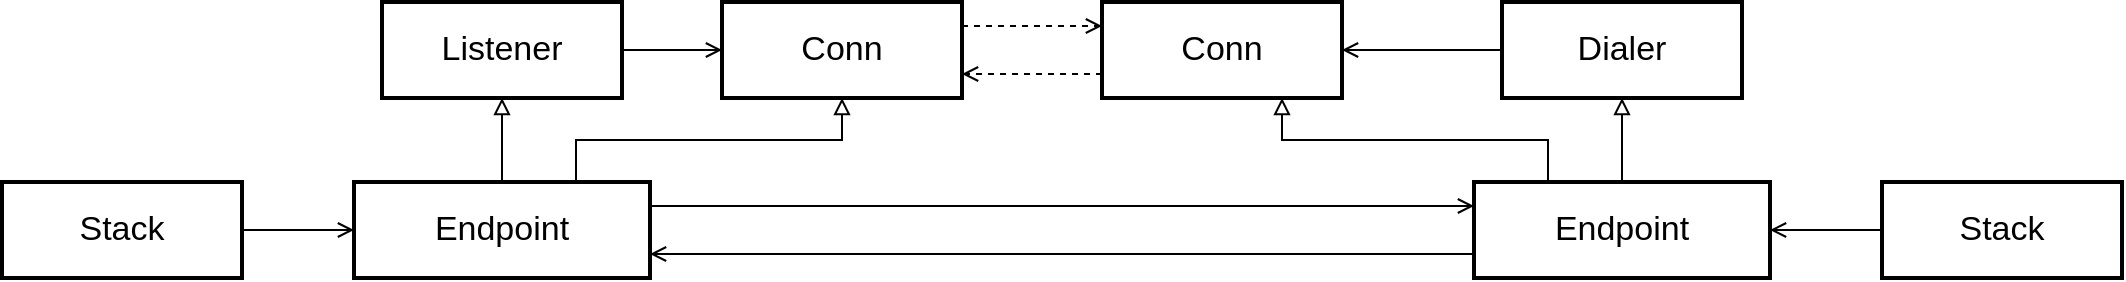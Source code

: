 <mxfile version="12.6.6" type="device"><diagram id="i0ZpYl83I4cT0myH880B" name="Page-1"><mxGraphModel dx="2253" dy="745" grid="1" gridSize="10" guides="1" tooltips="1" connect="1" arrows="1" fold="1" page="1" pageScale="1" pageWidth="827" pageHeight="1169" math="0" shadow="0"><root><mxCell id="0"/><mxCell id="1" parent="0"/><mxCell id="5GcYsHJBx_Zbi80jeqHC-23" style="edgeStyle=orthogonalEdgeStyle;rounded=0;orthogonalLoop=1;jettySize=auto;html=1;exitX=1;exitY=0.5;exitDx=0;exitDy=0;entryX=0;entryY=0.5;entryDx=0;entryDy=0;endArrow=open;endFill=0;" edge="1" parent="1" source="5GcYsHJBx_Zbi80jeqHC-2" target="5GcYsHJBx_Zbi80jeqHC-17"><mxGeometry relative="1" as="geometry"/></mxCell><mxCell id="5GcYsHJBx_Zbi80jeqHC-2" value="Listener" style="rounded=0;whiteSpace=wrap;html=1;strokeWidth=2;fontSize=17;" vertex="1" parent="1"><mxGeometry x="70" y="110" width="120" height="48" as="geometry"/></mxCell><mxCell id="5GcYsHJBx_Zbi80jeqHC-24" style="edgeStyle=orthogonalEdgeStyle;rounded=0;orthogonalLoop=1;jettySize=auto;html=1;exitX=0;exitY=0.5;exitDx=0;exitDy=0;entryX=1;entryY=0.5;entryDx=0;entryDy=0;endArrow=open;endFill=0;" edge="1" parent="1" source="5GcYsHJBx_Zbi80jeqHC-3" target="5GcYsHJBx_Zbi80jeqHC-19"><mxGeometry relative="1" as="geometry"/></mxCell><mxCell id="5GcYsHJBx_Zbi80jeqHC-3" value="Dialer" style="rounded=0;whiteSpace=wrap;html=1;strokeWidth=2;fontSize=17;" vertex="1" parent="1"><mxGeometry x="630" y="110" width="120" height="48" as="geometry"/></mxCell><mxCell id="5GcYsHJBx_Zbi80jeqHC-11" style="edgeStyle=orthogonalEdgeStyle;rounded=0;orthogonalLoop=1;jettySize=auto;html=1;exitX=1;exitY=0.25;exitDx=0;exitDy=0;entryX=0;entryY=0.25;entryDx=0;entryDy=0;endArrow=open;endFill=0;" edge="1" parent="1" source="5GcYsHJBx_Zbi80jeqHC-4" target="5GcYsHJBx_Zbi80jeqHC-5"><mxGeometry relative="1" as="geometry"/></mxCell><mxCell id="5GcYsHJBx_Zbi80jeqHC-16" style="edgeStyle=orthogonalEdgeStyle;rounded=0;orthogonalLoop=1;jettySize=auto;html=1;exitX=0.5;exitY=0;exitDx=0;exitDy=0;entryX=0.5;entryY=1;entryDx=0;entryDy=0;endArrow=block;endFill=0;" edge="1" parent="1" source="5GcYsHJBx_Zbi80jeqHC-4" target="5GcYsHJBx_Zbi80jeqHC-2"><mxGeometry relative="1" as="geometry"/></mxCell><mxCell id="5GcYsHJBx_Zbi80jeqHC-18" style="edgeStyle=orthogonalEdgeStyle;rounded=0;orthogonalLoop=1;jettySize=auto;html=1;exitX=0.75;exitY=0;exitDx=0;exitDy=0;entryX=0.5;entryY=1;entryDx=0;entryDy=0;endArrow=block;endFill=0;" edge="1" parent="1" source="5GcYsHJBx_Zbi80jeqHC-4" target="5GcYsHJBx_Zbi80jeqHC-17"><mxGeometry relative="1" as="geometry"/></mxCell><mxCell id="5GcYsHJBx_Zbi80jeqHC-4" value="Endpoint" style="rounded=0;whiteSpace=wrap;html=1;strokeWidth=2;fontSize=17;" vertex="1" parent="1"><mxGeometry x="56" y="200" width="148" height="48" as="geometry"/></mxCell><mxCell id="5GcYsHJBx_Zbi80jeqHC-12" style="edgeStyle=orthogonalEdgeStyle;rounded=0;orthogonalLoop=1;jettySize=auto;html=1;exitX=0;exitY=0.75;exitDx=0;exitDy=0;entryX=1;entryY=0.75;entryDx=0;entryDy=0;endArrow=open;endFill=0;" edge="1" parent="1" source="5GcYsHJBx_Zbi80jeqHC-5" target="5GcYsHJBx_Zbi80jeqHC-4"><mxGeometry relative="1" as="geometry"/></mxCell><mxCell id="5GcYsHJBx_Zbi80jeqHC-15" style="edgeStyle=orthogonalEdgeStyle;rounded=0;orthogonalLoop=1;jettySize=auto;html=1;exitX=0.5;exitY=0;exitDx=0;exitDy=0;entryX=0.5;entryY=1;entryDx=0;entryDy=0;endArrow=block;endFill=0;" edge="1" parent="1" source="5GcYsHJBx_Zbi80jeqHC-5" target="5GcYsHJBx_Zbi80jeqHC-3"><mxGeometry relative="1" as="geometry"/></mxCell><mxCell id="5GcYsHJBx_Zbi80jeqHC-20" style="edgeStyle=orthogonalEdgeStyle;rounded=0;orthogonalLoop=1;jettySize=auto;html=1;exitX=0.25;exitY=0;exitDx=0;exitDy=0;entryX=0.75;entryY=1;entryDx=0;entryDy=0;endArrow=block;endFill=0;" edge="1" parent="1" source="5GcYsHJBx_Zbi80jeqHC-5" target="5GcYsHJBx_Zbi80jeqHC-19"><mxGeometry relative="1" as="geometry"/></mxCell><mxCell id="5GcYsHJBx_Zbi80jeqHC-5" value="Endpoint" style="rounded=0;whiteSpace=wrap;html=1;strokeWidth=2;fontSize=17;" vertex="1" parent="1"><mxGeometry x="616" y="200" width="148" height="48" as="geometry"/></mxCell><mxCell id="5GcYsHJBx_Zbi80jeqHC-9" style="edgeStyle=orthogonalEdgeStyle;rounded=0;orthogonalLoop=1;jettySize=auto;html=1;exitX=1;exitY=0.5;exitDx=0;exitDy=0;entryX=0;entryY=0.5;entryDx=0;entryDy=0;endArrow=open;endFill=0;" edge="1" parent="1" source="5GcYsHJBx_Zbi80jeqHC-7" target="5GcYsHJBx_Zbi80jeqHC-4"><mxGeometry relative="1" as="geometry"/></mxCell><mxCell id="5GcYsHJBx_Zbi80jeqHC-7" value="Stack" style="rounded=0;whiteSpace=wrap;html=1;strokeWidth=2;fontSize=17;" vertex="1" parent="1"><mxGeometry x="-120" y="200" width="120" height="48" as="geometry"/></mxCell><mxCell id="5GcYsHJBx_Zbi80jeqHC-10" style="edgeStyle=orthogonalEdgeStyle;rounded=0;orthogonalLoop=1;jettySize=auto;html=1;exitX=0;exitY=0.5;exitDx=0;exitDy=0;entryX=1;entryY=0.5;entryDx=0;entryDy=0;endArrow=open;endFill=0;" edge="1" parent="1" source="5GcYsHJBx_Zbi80jeqHC-8" target="5GcYsHJBx_Zbi80jeqHC-5"><mxGeometry relative="1" as="geometry"/></mxCell><mxCell id="5GcYsHJBx_Zbi80jeqHC-8" value="Stack" style="rounded=0;whiteSpace=wrap;html=1;strokeWidth=2;fontSize=17;" vertex="1" parent="1"><mxGeometry x="820" y="200" width="120" height="48" as="geometry"/></mxCell><mxCell id="5GcYsHJBx_Zbi80jeqHC-21" style="edgeStyle=orthogonalEdgeStyle;rounded=0;orthogonalLoop=1;jettySize=auto;html=1;exitX=1;exitY=0.25;exitDx=0;exitDy=0;entryX=0;entryY=0.25;entryDx=0;entryDy=0;endArrow=open;endFill=0;dashed=1;" edge="1" parent="1" source="5GcYsHJBx_Zbi80jeqHC-17" target="5GcYsHJBx_Zbi80jeqHC-19"><mxGeometry relative="1" as="geometry"/></mxCell><mxCell id="5GcYsHJBx_Zbi80jeqHC-17" value="Conn" style="rounded=0;whiteSpace=wrap;html=1;strokeWidth=2;fontSize=17;" vertex="1" parent="1"><mxGeometry x="240" y="110" width="120" height="48" as="geometry"/></mxCell><mxCell id="5GcYsHJBx_Zbi80jeqHC-22" style="edgeStyle=orthogonalEdgeStyle;rounded=0;orthogonalLoop=1;jettySize=auto;html=1;exitX=0;exitY=0.75;exitDx=0;exitDy=0;entryX=1;entryY=0.75;entryDx=0;entryDy=0;dashed=1;endArrow=open;endFill=0;" edge="1" parent="1" source="5GcYsHJBx_Zbi80jeqHC-19" target="5GcYsHJBx_Zbi80jeqHC-17"><mxGeometry relative="1" as="geometry"/></mxCell><mxCell id="5GcYsHJBx_Zbi80jeqHC-19" value="Conn" style="rounded=0;whiteSpace=wrap;html=1;strokeWidth=2;fontSize=17;" vertex="1" parent="1"><mxGeometry x="430" y="110" width="120" height="48" as="geometry"/></mxCell></root></mxGraphModel></diagram></mxfile>